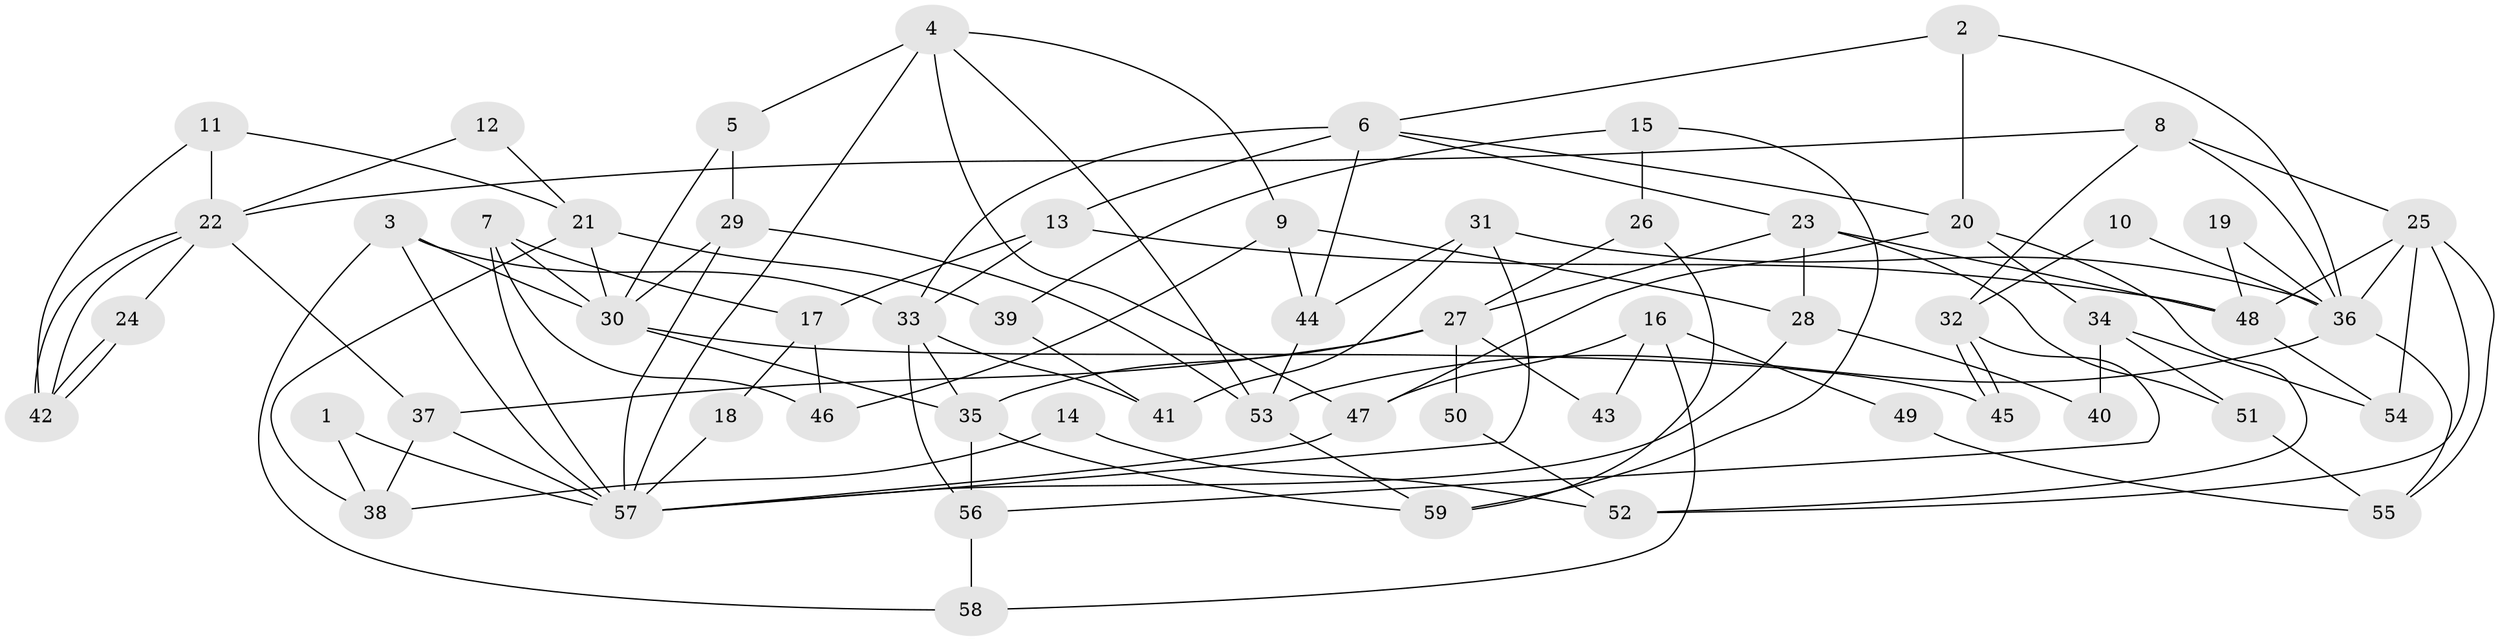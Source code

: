 // Generated by graph-tools (version 1.1) at 2025/51/03/09/25 04:51:35]
// undirected, 59 vertices, 118 edges
graph export_dot {
graph [start="1"]
  node [color=gray90,style=filled];
  1;
  2;
  3;
  4;
  5;
  6;
  7;
  8;
  9;
  10;
  11;
  12;
  13;
  14;
  15;
  16;
  17;
  18;
  19;
  20;
  21;
  22;
  23;
  24;
  25;
  26;
  27;
  28;
  29;
  30;
  31;
  32;
  33;
  34;
  35;
  36;
  37;
  38;
  39;
  40;
  41;
  42;
  43;
  44;
  45;
  46;
  47;
  48;
  49;
  50;
  51;
  52;
  53;
  54;
  55;
  56;
  57;
  58;
  59;
  1 -- 57;
  1 -- 38;
  2 -- 36;
  2 -- 6;
  2 -- 20;
  3 -- 30;
  3 -- 57;
  3 -- 33;
  3 -- 58;
  4 -- 53;
  4 -- 47;
  4 -- 5;
  4 -- 9;
  4 -- 57;
  5 -- 29;
  5 -- 30;
  6 -- 33;
  6 -- 44;
  6 -- 13;
  6 -- 20;
  6 -- 23;
  7 -- 46;
  7 -- 57;
  7 -- 17;
  7 -- 30;
  8 -- 36;
  8 -- 32;
  8 -- 22;
  8 -- 25;
  9 -- 28;
  9 -- 44;
  9 -- 46;
  10 -- 32;
  10 -- 36;
  11 -- 42;
  11 -- 22;
  11 -- 21;
  12 -- 21;
  12 -- 22;
  13 -- 33;
  13 -- 17;
  13 -- 48;
  14 -- 38;
  14 -- 52;
  15 -- 59;
  15 -- 39;
  15 -- 26;
  16 -- 47;
  16 -- 58;
  16 -- 43;
  16 -- 49;
  17 -- 18;
  17 -- 46;
  18 -- 57;
  19 -- 48;
  19 -- 36;
  20 -- 34;
  20 -- 47;
  20 -- 52;
  21 -- 30;
  21 -- 38;
  21 -- 39;
  22 -- 42;
  22 -- 42;
  22 -- 24;
  22 -- 37;
  23 -- 27;
  23 -- 28;
  23 -- 48;
  23 -- 51;
  24 -- 42;
  24 -- 42;
  25 -- 48;
  25 -- 36;
  25 -- 52;
  25 -- 54;
  25 -- 55;
  26 -- 59;
  26 -- 27;
  27 -- 37;
  27 -- 35;
  27 -- 43;
  27 -- 50;
  28 -- 57;
  28 -- 40;
  29 -- 53;
  29 -- 30;
  29 -- 57;
  30 -- 35;
  30 -- 45;
  31 -- 57;
  31 -- 36;
  31 -- 41;
  31 -- 44;
  32 -- 56;
  32 -- 45;
  32 -- 45;
  33 -- 35;
  33 -- 41;
  33 -- 56;
  34 -- 54;
  34 -- 40;
  34 -- 51;
  35 -- 56;
  35 -- 59;
  36 -- 55;
  36 -- 53;
  37 -- 57;
  37 -- 38;
  39 -- 41;
  44 -- 53;
  47 -- 57;
  48 -- 54;
  49 -- 55;
  50 -- 52;
  51 -- 55;
  53 -- 59;
  56 -- 58;
}
